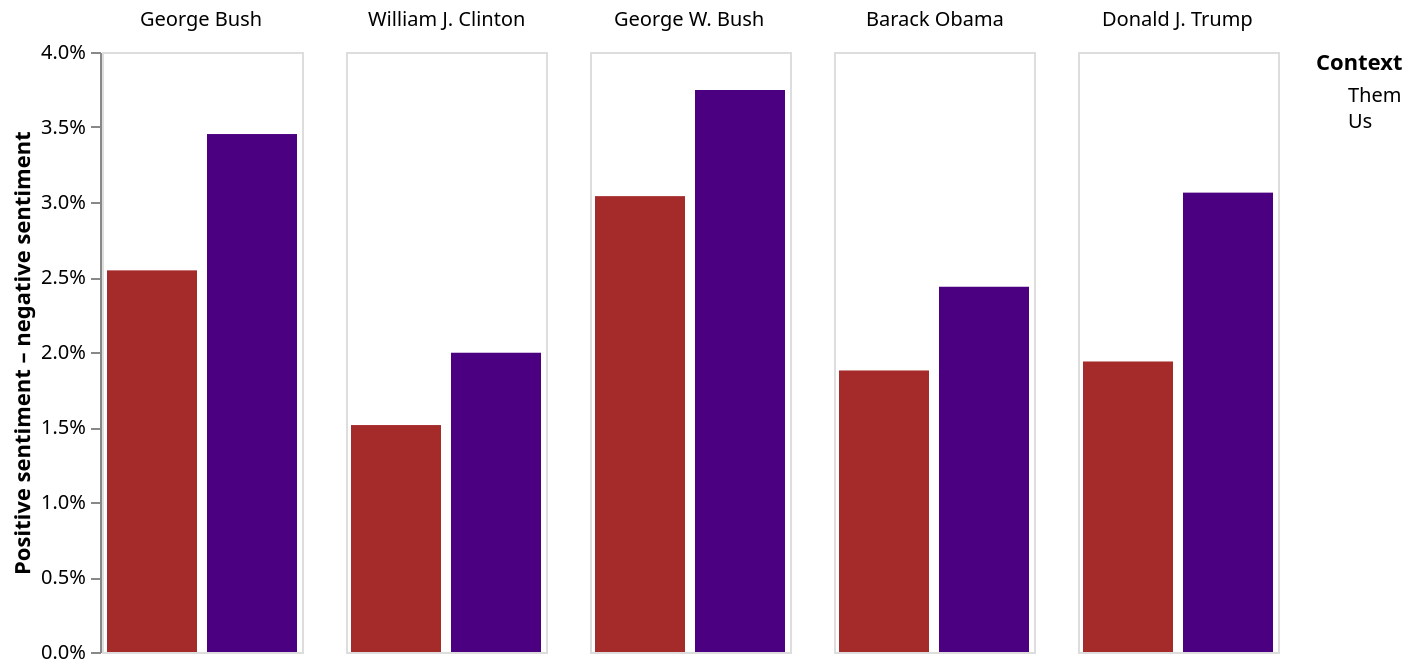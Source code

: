 {"$schema": "https://vega.github.io/schema/vega-lite/v1.2.1.json", "config": {"facet": {"cell": {"strokeWidth": 0.0}}}, "data": {"values": [{"feature_name": "us_sentiment", "feature_value": 0.034530386740331494, "president": "George Bush", "president_id": 41}, {"feature_name": "them_sentiment", "feature_value": 0.02544281376518219, "president": "George Bush", "president_id": 41}, {"feature_name": "us_sentiment", "feature_value": 0.019951262754767135, "president": "William J. Clinton", "president_id": 42}, {"feature_name": "them_sentiment", "feature_value": 0.015129068462401796, "president": "William J. Clinton", "president_id": 42}, {"feature_name": "us_sentiment", "feature_value": 0.037466083393321886, "president": "George W. Bush", "president_id": 43}, {"feature_name": "them_sentiment", "feature_value": 0.03039097485359972, "president": "George W. Bush", "president_id": 43}, {"feature_name": "us_sentiment", "feature_value": 0.02434997414833113, "president": "Barack Obama", "president_id": 44}, {"feature_name": "them_sentiment", "feature_value": 0.01876917457998539, "president": "Barack Obama", "president_id": 44}, {"feature_name": "us_sentiment", "feature_value": 0.03062482978640626, "president": "Donald J. Trump", "president_id": 45}, {"feature_name": "them_sentiment", "feature_value": 0.019368007257332925, "president": "Donald J. Trump", "president_id": 45}]}, "encoding": {"color": {"field": "feature_name", "legend": {"title": "Context", "values": ["Them", "Us"]}, "scale": {"range": ["brown", "indigo"]}, "type": "nominal"}, "column": {"axis": {"axisWidth": 1.0, "grid": false, "offset": -8.0, "orient": "bottom"}, "field": "president", "sort": {"field": "president_id", "op": "values"}, "title": "", "type": "nominal"}, "x": {"axis": false, "field": "feature_name", "type": "nominal"}, "y": {"axis": {"format": ".1%", "grid": false}, "field": "feature_value", "title": "Positive sentiment \u2013 negative sentiment", "type": "quantitative"}}, "height": 300.0, "mark": "bar", "width": 100.0}